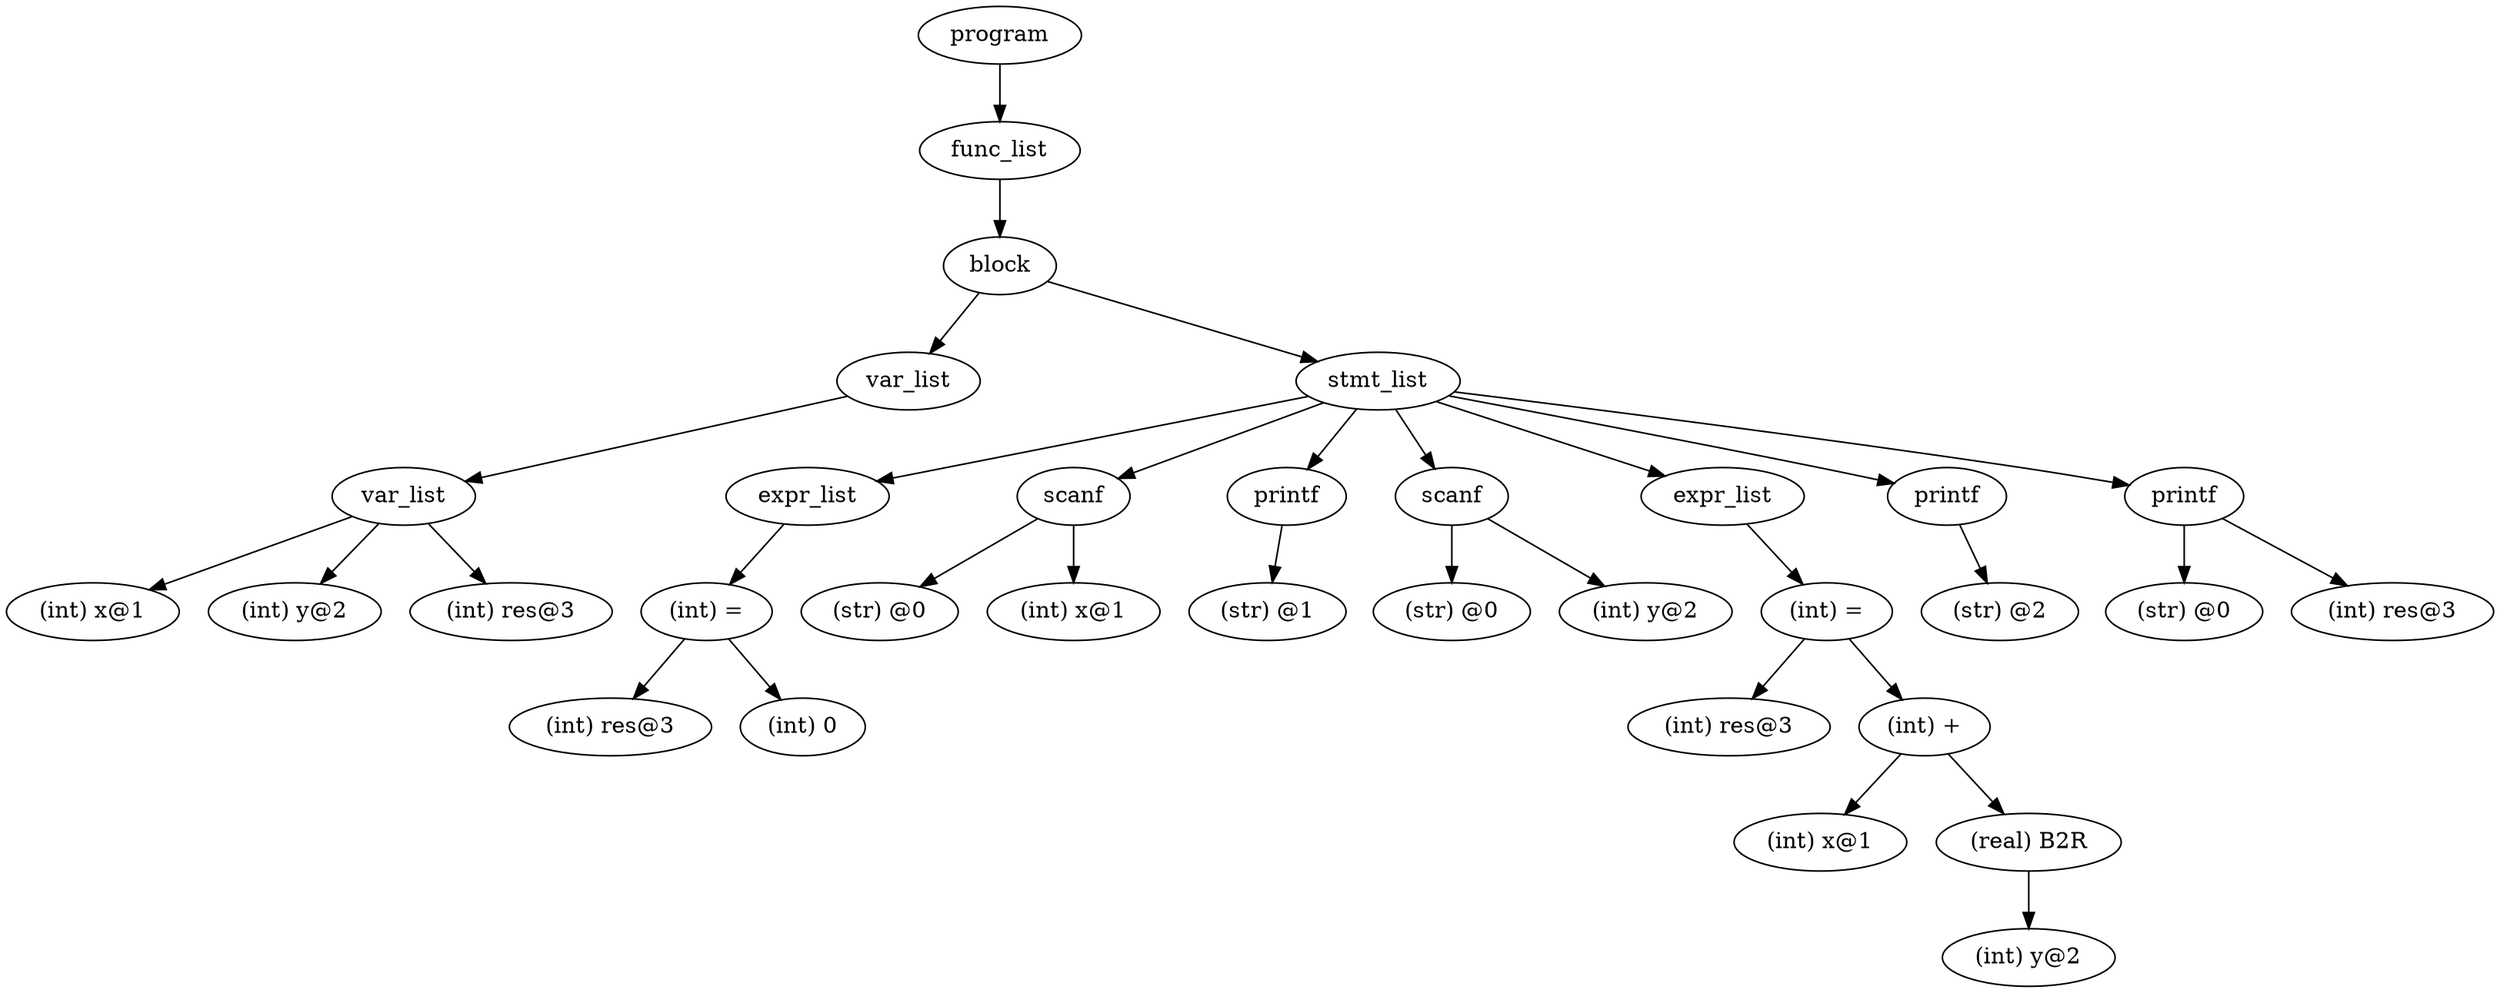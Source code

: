 digraph {
graph [ordering="out"];
node0[label="program"];
node1[label="func_list"];
node2[label="block"];
node3[label="var_list"];
node4[label="var_list"];
node5[label="(int) x@1"];
node4 -> node5;
node6[label="(int) y@2"];
node4 -> node6;
node7[label="(int) res@3"];
node4 -> node7;
node3 -> node4;
node2 -> node3;
node8[label="stmt_list"];
node9[label="expr_list"];
node10[label="(int) ="];
node11[label="(int) res@3"];
node10 -> node11;
node12[label="(int) 0"];
node10 -> node12;
node9 -> node10;
node8 -> node9;
node13[label="scanf"];
node14[label="(str) @0"];
node13 -> node14;
node15[label="(int) x@1"];
node13 -> node15;
node8 -> node13;
node16[label="printf"];
node17[label="(str) @1"];
node16 -> node17;
node8 -> node16;
node18[label="scanf"];
node19[label="(str) @0"];
node18 -> node19;
node20[label="(int) y@2"];
node18 -> node20;
node8 -> node18;
node21[label="expr_list"];
node22[label="(int) ="];
node23[label="(int) res@3"];
node22 -> node23;
node24[label="(int) +"];
node25[label="(int) x@1"];
node24 -> node25;
node26[label="(real) B2R"];
node27[label="(int) y@2"];
node26 -> node27;
node24 -> node26;
node22 -> node24;
node21 -> node22;
node8 -> node21;
node28[label="printf"];
node29[label="(str) @2"];
node28 -> node29;
node8 -> node28;
node30[label="printf"];
node31[label="(str) @0"];
node30 -> node31;
node32[label="(int) res@3"];
node30 -> node32;
node8 -> node30;
node2 -> node8;
node1 -> node2;
node0 -> node1;
}
